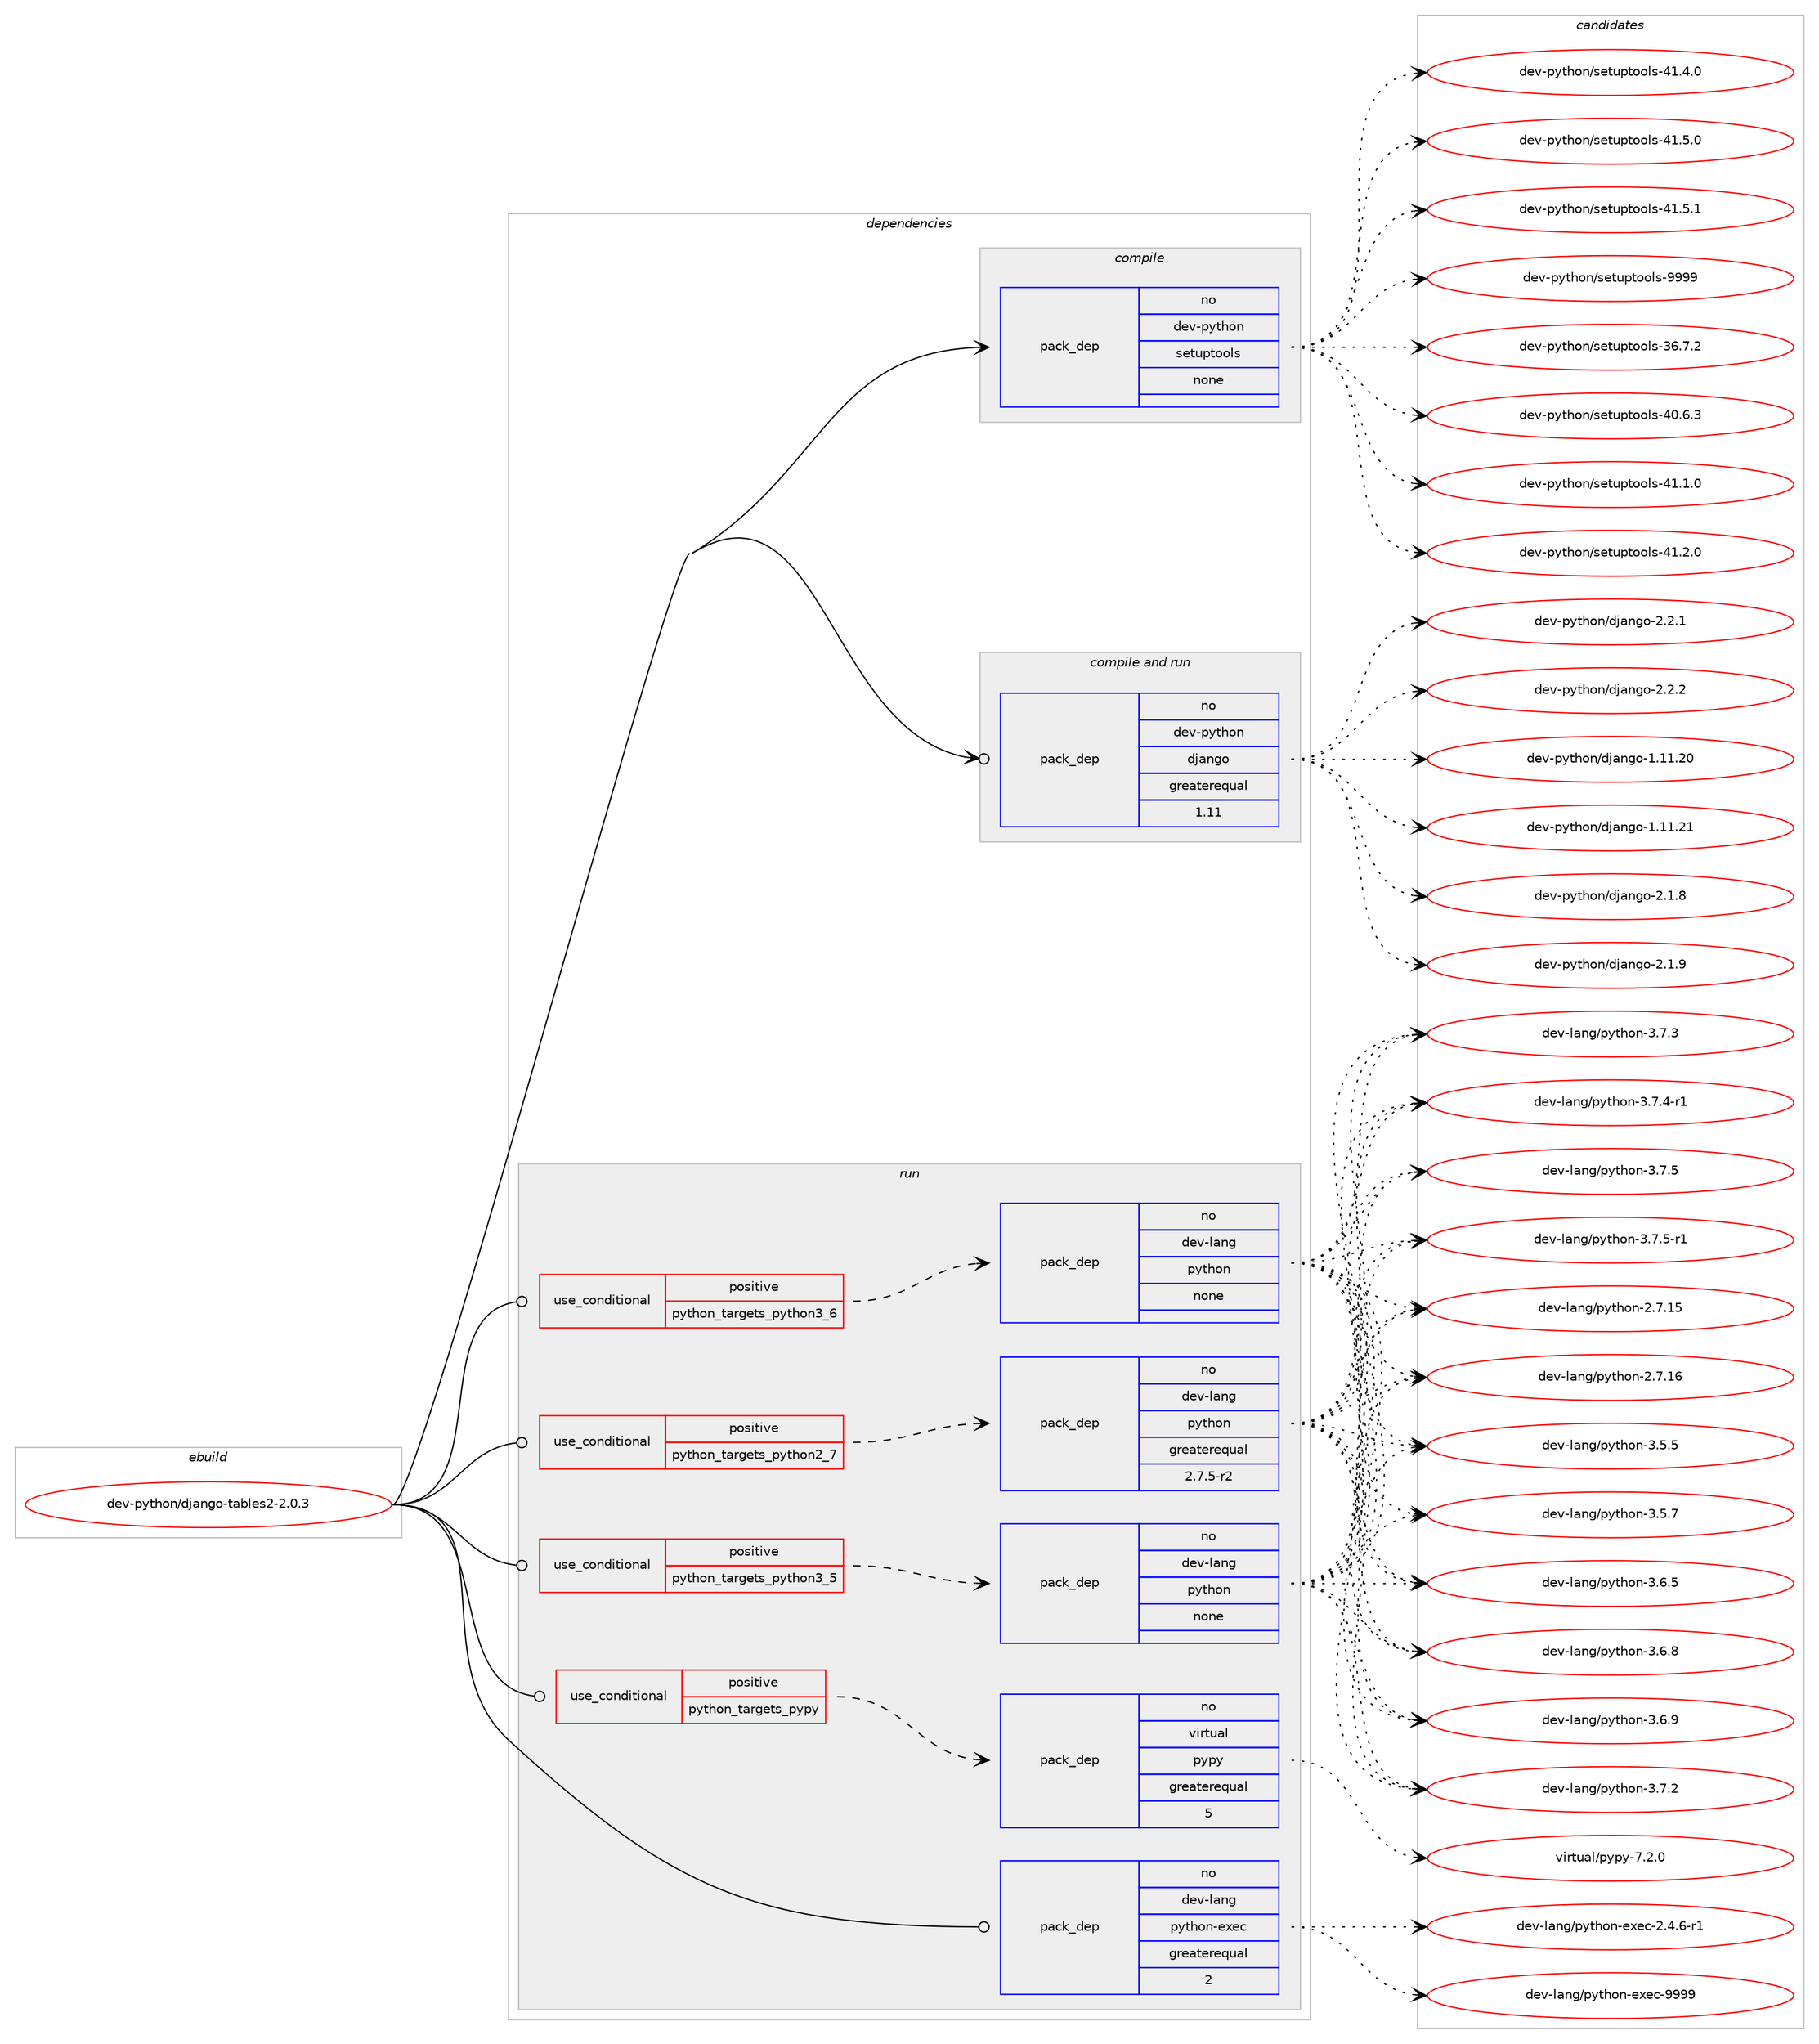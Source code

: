 digraph prolog {

# *************
# Graph options
# *************

newrank=true;
concentrate=true;
compound=true;
graph [rankdir=LR,fontname=Helvetica,fontsize=10,ranksep=1.5];#, ranksep=2.5, nodesep=0.2];
edge  [arrowhead=vee];
node  [fontname=Helvetica,fontsize=10];

# **********
# The ebuild
# **********

subgraph cluster_leftcol {
color=gray;
rank=same;
label=<<i>ebuild</i>>;
id [label="dev-python/django-tables2-2.0.3", color=red, width=4, href="../dev-python/django-tables2-2.0.3.svg"];
}

# ****************
# The dependencies
# ****************

subgraph cluster_midcol {
color=gray;
label=<<i>dependencies</i>>;
subgraph cluster_compile {
fillcolor="#eeeeee";
style=filled;
label=<<i>compile</i>>;
subgraph pack451755 {
dependency602156 [label=<<TABLE BORDER="0" CELLBORDER="1" CELLSPACING="0" CELLPADDING="4" WIDTH="220"><TR><TD ROWSPAN="6" CELLPADDING="30">pack_dep</TD></TR><TR><TD WIDTH="110">no</TD></TR><TR><TD>dev-python</TD></TR><TR><TD>setuptools</TD></TR><TR><TD>none</TD></TR><TR><TD></TD></TR></TABLE>>, shape=none, color=blue];
}
id:e -> dependency602156:w [weight=20,style="solid",arrowhead="vee"];
}
subgraph cluster_compileandrun {
fillcolor="#eeeeee";
style=filled;
label=<<i>compile and run</i>>;
subgraph pack451756 {
dependency602157 [label=<<TABLE BORDER="0" CELLBORDER="1" CELLSPACING="0" CELLPADDING="4" WIDTH="220"><TR><TD ROWSPAN="6" CELLPADDING="30">pack_dep</TD></TR><TR><TD WIDTH="110">no</TD></TR><TR><TD>dev-python</TD></TR><TR><TD>django</TD></TR><TR><TD>greaterequal</TD></TR><TR><TD>1.11</TD></TR></TABLE>>, shape=none, color=blue];
}
id:e -> dependency602157:w [weight=20,style="solid",arrowhead="odotvee"];
}
subgraph cluster_run {
fillcolor="#eeeeee";
style=filled;
label=<<i>run</i>>;
subgraph cond138607 {
dependency602158 [label=<<TABLE BORDER="0" CELLBORDER="1" CELLSPACING="0" CELLPADDING="4"><TR><TD ROWSPAN="3" CELLPADDING="10">use_conditional</TD></TR><TR><TD>positive</TD></TR><TR><TD>python_targets_pypy</TD></TR></TABLE>>, shape=none, color=red];
subgraph pack451757 {
dependency602159 [label=<<TABLE BORDER="0" CELLBORDER="1" CELLSPACING="0" CELLPADDING="4" WIDTH="220"><TR><TD ROWSPAN="6" CELLPADDING="30">pack_dep</TD></TR><TR><TD WIDTH="110">no</TD></TR><TR><TD>virtual</TD></TR><TR><TD>pypy</TD></TR><TR><TD>greaterequal</TD></TR><TR><TD>5</TD></TR></TABLE>>, shape=none, color=blue];
}
dependency602158:e -> dependency602159:w [weight=20,style="dashed",arrowhead="vee"];
}
id:e -> dependency602158:w [weight=20,style="solid",arrowhead="odot"];
subgraph cond138608 {
dependency602160 [label=<<TABLE BORDER="0" CELLBORDER="1" CELLSPACING="0" CELLPADDING="4"><TR><TD ROWSPAN="3" CELLPADDING="10">use_conditional</TD></TR><TR><TD>positive</TD></TR><TR><TD>python_targets_python2_7</TD></TR></TABLE>>, shape=none, color=red];
subgraph pack451758 {
dependency602161 [label=<<TABLE BORDER="0" CELLBORDER="1" CELLSPACING="0" CELLPADDING="4" WIDTH="220"><TR><TD ROWSPAN="6" CELLPADDING="30">pack_dep</TD></TR><TR><TD WIDTH="110">no</TD></TR><TR><TD>dev-lang</TD></TR><TR><TD>python</TD></TR><TR><TD>greaterequal</TD></TR><TR><TD>2.7.5-r2</TD></TR></TABLE>>, shape=none, color=blue];
}
dependency602160:e -> dependency602161:w [weight=20,style="dashed",arrowhead="vee"];
}
id:e -> dependency602160:w [weight=20,style="solid",arrowhead="odot"];
subgraph cond138609 {
dependency602162 [label=<<TABLE BORDER="0" CELLBORDER="1" CELLSPACING="0" CELLPADDING="4"><TR><TD ROWSPAN="3" CELLPADDING="10">use_conditional</TD></TR><TR><TD>positive</TD></TR><TR><TD>python_targets_python3_5</TD></TR></TABLE>>, shape=none, color=red];
subgraph pack451759 {
dependency602163 [label=<<TABLE BORDER="0" CELLBORDER="1" CELLSPACING="0" CELLPADDING="4" WIDTH="220"><TR><TD ROWSPAN="6" CELLPADDING="30">pack_dep</TD></TR><TR><TD WIDTH="110">no</TD></TR><TR><TD>dev-lang</TD></TR><TR><TD>python</TD></TR><TR><TD>none</TD></TR><TR><TD></TD></TR></TABLE>>, shape=none, color=blue];
}
dependency602162:e -> dependency602163:w [weight=20,style="dashed",arrowhead="vee"];
}
id:e -> dependency602162:w [weight=20,style="solid",arrowhead="odot"];
subgraph cond138610 {
dependency602164 [label=<<TABLE BORDER="0" CELLBORDER="1" CELLSPACING="0" CELLPADDING="4"><TR><TD ROWSPAN="3" CELLPADDING="10">use_conditional</TD></TR><TR><TD>positive</TD></TR><TR><TD>python_targets_python3_6</TD></TR></TABLE>>, shape=none, color=red];
subgraph pack451760 {
dependency602165 [label=<<TABLE BORDER="0" CELLBORDER="1" CELLSPACING="0" CELLPADDING="4" WIDTH="220"><TR><TD ROWSPAN="6" CELLPADDING="30">pack_dep</TD></TR><TR><TD WIDTH="110">no</TD></TR><TR><TD>dev-lang</TD></TR><TR><TD>python</TD></TR><TR><TD>none</TD></TR><TR><TD></TD></TR></TABLE>>, shape=none, color=blue];
}
dependency602164:e -> dependency602165:w [weight=20,style="dashed",arrowhead="vee"];
}
id:e -> dependency602164:w [weight=20,style="solid",arrowhead="odot"];
subgraph pack451761 {
dependency602166 [label=<<TABLE BORDER="0" CELLBORDER="1" CELLSPACING="0" CELLPADDING="4" WIDTH="220"><TR><TD ROWSPAN="6" CELLPADDING="30">pack_dep</TD></TR><TR><TD WIDTH="110">no</TD></TR><TR><TD>dev-lang</TD></TR><TR><TD>python-exec</TD></TR><TR><TD>greaterequal</TD></TR><TR><TD>2</TD></TR></TABLE>>, shape=none, color=blue];
}
id:e -> dependency602166:w [weight=20,style="solid",arrowhead="odot"];
}
}

# **************
# The candidates
# **************

subgraph cluster_choices {
rank=same;
color=gray;
label=<<i>candidates</i>>;

subgraph choice451755 {
color=black;
nodesep=1;
choice100101118451121211161041111104711510111611711211611111110811545515446554650 [label="dev-python/setuptools-36.7.2", color=red, width=4,href="../dev-python/setuptools-36.7.2.svg"];
choice100101118451121211161041111104711510111611711211611111110811545524846544651 [label="dev-python/setuptools-40.6.3", color=red, width=4,href="../dev-python/setuptools-40.6.3.svg"];
choice100101118451121211161041111104711510111611711211611111110811545524946494648 [label="dev-python/setuptools-41.1.0", color=red, width=4,href="../dev-python/setuptools-41.1.0.svg"];
choice100101118451121211161041111104711510111611711211611111110811545524946504648 [label="dev-python/setuptools-41.2.0", color=red, width=4,href="../dev-python/setuptools-41.2.0.svg"];
choice100101118451121211161041111104711510111611711211611111110811545524946524648 [label="dev-python/setuptools-41.4.0", color=red, width=4,href="../dev-python/setuptools-41.4.0.svg"];
choice100101118451121211161041111104711510111611711211611111110811545524946534648 [label="dev-python/setuptools-41.5.0", color=red, width=4,href="../dev-python/setuptools-41.5.0.svg"];
choice100101118451121211161041111104711510111611711211611111110811545524946534649 [label="dev-python/setuptools-41.5.1", color=red, width=4,href="../dev-python/setuptools-41.5.1.svg"];
choice10010111845112121116104111110471151011161171121161111111081154557575757 [label="dev-python/setuptools-9999", color=red, width=4,href="../dev-python/setuptools-9999.svg"];
dependency602156:e -> choice100101118451121211161041111104711510111611711211611111110811545515446554650:w [style=dotted,weight="100"];
dependency602156:e -> choice100101118451121211161041111104711510111611711211611111110811545524846544651:w [style=dotted,weight="100"];
dependency602156:e -> choice100101118451121211161041111104711510111611711211611111110811545524946494648:w [style=dotted,weight="100"];
dependency602156:e -> choice100101118451121211161041111104711510111611711211611111110811545524946504648:w [style=dotted,weight="100"];
dependency602156:e -> choice100101118451121211161041111104711510111611711211611111110811545524946524648:w [style=dotted,weight="100"];
dependency602156:e -> choice100101118451121211161041111104711510111611711211611111110811545524946534648:w [style=dotted,weight="100"];
dependency602156:e -> choice100101118451121211161041111104711510111611711211611111110811545524946534649:w [style=dotted,weight="100"];
dependency602156:e -> choice10010111845112121116104111110471151011161171121161111111081154557575757:w [style=dotted,weight="100"];
}
subgraph choice451756 {
color=black;
nodesep=1;
choice1001011184511212111610411111047100106971101031114549464949465048 [label="dev-python/django-1.11.20", color=red, width=4,href="../dev-python/django-1.11.20.svg"];
choice1001011184511212111610411111047100106971101031114549464949465049 [label="dev-python/django-1.11.21", color=red, width=4,href="../dev-python/django-1.11.21.svg"];
choice100101118451121211161041111104710010697110103111455046494656 [label="dev-python/django-2.1.8", color=red, width=4,href="../dev-python/django-2.1.8.svg"];
choice100101118451121211161041111104710010697110103111455046494657 [label="dev-python/django-2.1.9", color=red, width=4,href="../dev-python/django-2.1.9.svg"];
choice100101118451121211161041111104710010697110103111455046504649 [label="dev-python/django-2.2.1", color=red, width=4,href="../dev-python/django-2.2.1.svg"];
choice100101118451121211161041111104710010697110103111455046504650 [label="dev-python/django-2.2.2", color=red, width=4,href="../dev-python/django-2.2.2.svg"];
dependency602157:e -> choice1001011184511212111610411111047100106971101031114549464949465048:w [style=dotted,weight="100"];
dependency602157:e -> choice1001011184511212111610411111047100106971101031114549464949465049:w [style=dotted,weight="100"];
dependency602157:e -> choice100101118451121211161041111104710010697110103111455046494656:w [style=dotted,weight="100"];
dependency602157:e -> choice100101118451121211161041111104710010697110103111455046494657:w [style=dotted,weight="100"];
dependency602157:e -> choice100101118451121211161041111104710010697110103111455046504649:w [style=dotted,weight="100"];
dependency602157:e -> choice100101118451121211161041111104710010697110103111455046504650:w [style=dotted,weight="100"];
}
subgraph choice451757 {
color=black;
nodesep=1;
choice1181051141161179710847112121112121455546504648 [label="virtual/pypy-7.2.0", color=red, width=4,href="../virtual/pypy-7.2.0.svg"];
dependency602159:e -> choice1181051141161179710847112121112121455546504648:w [style=dotted,weight="100"];
}
subgraph choice451758 {
color=black;
nodesep=1;
choice10010111845108971101034711212111610411111045504655464953 [label="dev-lang/python-2.7.15", color=red, width=4,href="../dev-lang/python-2.7.15.svg"];
choice10010111845108971101034711212111610411111045504655464954 [label="dev-lang/python-2.7.16", color=red, width=4,href="../dev-lang/python-2.7.16.svg"];
choice100101118451089711010347112121116104111110455146534653 [label="dev-lang/python-3.5.5", color=red, width=4,href="../dev-lang/python-3.5.5.svg"];
choice100101118451089711010347112121116104111110455146534655 [label="dev-lang/python-3.5.7", color=red, width=4,href="../dev-lang/python-3.5.7.svg"];
choice100101118451089711010347112121116104111110455146544653 [label="dev-lang/python-3.6.5", color=red, width=4,href="../dev-lang/python-3.6.5.svg"];
choice100101118451089711010347112121116104111110455146544656 [label="dev-lang/python-3.6.8", color=red, width=4,href="../dev-lang/python-3.6.8.svg"];
choice100101118451089711010347112121116104111110455146544657 [label="dev-lang/python-3.6.9", color=red, width=4,href="../dev-lang/python-3.6.9.svg"];
choice100101118451089711010347112121116104111110455146554650 [label="dev-lang/python-3.7.2", color=red, width=4,href="../dev-lang/python-3.7.2.svg"];
choice100101118451089711010347112121116104111110455146554651 [label="dev-lang/python-3.7.3", color=red, width=4,href="../dev-lang/python-3.7.3.svg"];
choice1001011184510897110103471121211161041111104551465546524511449 [label="dev-lang/python-3.7.4-r1", color=red, width=4,href="../dev-lang/python-3.7.4-r1.svg"];
choice100101118451089711010347112121116104111110455146554653 [label="dev-lang/python-3.7.5", color=red, width=4,href="../dev-lang/python-3.7.5.svg"];
choice1001011184510897110103471121211161041111104551465546534511449 [label="dev-lang/python-3.7.5-r1", color=red, width=4,href="../dev-lang/python-3.7.5-r1.svg"];
dependency602161:e -> choice10010111845108971101034711212111610411111045504655464953:w [style=dotted,weight="100"];
dependency602161:e -> choice10010111845108971101034711212111610411111045504655464954:w [style=dotted,weight="100"];
dependency602161:e -> choice100101118451089711010347112121116104111110455146534653:w [style=dotted,weight="100"];
dependency602161:e -> choice100101118451089711010347112121116104111110455146534655:w [style=dotted,weight="100"];
dependency602161:e -> choice100101118451089711010347112121116104111110455146544653:w [style=dotted,weight="100"];
dependency602161:e -> choice100101118451089711010347112121116104111110455146544656:w [style=dotted,weight="100"];
dependency602161:e -> choice100101118451089711010347112121116104111110455146544657:w [style=dotted,weight="100"];
dependency602161:e -> choice100101118451089711010347112121116104111110455146554650:w [style=dotted,weight="100"];
dependency602161:e -> choice100101118451089711010347112121116104111110455146554651:w [style=dotted,weight="100"];
dependency602161:e -> choice1001011184510897110103471121211161041111104551465546524511449:w [style=dotted,weight="100"];
dependency602161:e -> choice100101118451089711010347112121116104111110455146554653:w [style=dotted,weight="100"];
dependency602161:e -> choice1001011184510897110103471121211161041111104551465546534511449:w [style=dotted,weight="100"];
}
subgraph choice451759 {
color=black;
nodesep=1;
choice10010111845108971101034711212111610411111045504655464953 [label="dev-lang/python-2.7.15", color=red, width=4,href="../dev-lang/python-2.7.15.svg"];
choice10010111845108971101034711212111610411111045504655464954 [label="dev-lang/python-2.7.16", color=red, width=4,href="../dev-lang/python-2.7.16.svg"];
choice100101118451089711010347112121116104111110455146534653 [label="dev-lang/python-3.5.5", color=red, width=4,href="../dev-lang/python-3.5.5.svg"];
choice100101118451089711010347112121116104111110455146534655 [label="dev-lang/python-3.5.7", color=red, width=4,href="../dev-lang/python-3.5.7.svg"];
choice100101118451089711010347112121116104111110455146544653 [label="dev-lang/python-3.6.5", color=red, width=4,href="../dev-lang/python-3.6.5.svg"];
choice100101118451089711010347112121116104111110455146544656 [label="dev-lang/python-3.6.8", color=red, width=4,href="../dev-lang/python-3.6.8.svg"];
choice100101118451089711010347112121116104111110455146544657 [label="dev-lang/python-3.6.9", color=red, width=4,href="../dev-lang/python-3.6.9.svg"];
choice100101118451089711010347112121116104111110455146554650 [label="dev-lang/python-3.7.2", color=red, width=4,href="../dev-lang/python-3.7.2.svg"];
choice100101118451089711010347112121116104111110455146554651 [label="dev-lang/python-3.7.3", color=red, width=4,href="../dev-lang/python-3.7.3.svg"];
choice1001011184510897110103471121211161041111104551465546524511449 [label="dev-lang/python-3.7.4-r1", color=red, width=4,href="../dev-lang/python-3.7.4-r1.svg"];
choice100101118451089711010347112121116104111110455146554653 [label="dev-lang/python-3.7.5", color=red, width=4,href="../dev-lang/python-3.7.5.svg"];
choice1001011184510897110103471121211161041111104551465546534511449 [label="dev-lang/python-3.7.5-r1", color=red, width=4,href="../dev-lang/python-3.7.5-r1.svg"];
dependency602163:e -> choice10010111845108971101034711212111610411111045504655464953:w [style=dotted,weight="100"];
dependency602163:e -> choice10010111845108971101034711212111610411111045504655464954:w [style=dotted,weight="100"];
dependency602163:e -> choice100101118451089711010347112121116104111110455146534653:w [style=dotted,weight="100"];
dependency602163:e -> choice100101118451089711010347112121116104111110455146534655:w [style=dotted,weight="100"];
dependency602163:e -> choice100101118451089711010347112121116104111110455146544653:w [style=dotted,weight="100"];
dependency602163:e -> choice100101118451089711010347112121116104111110455146544656:w [style=dotted,weight="100"];
dependency602163:e -> choice100101118451089711010347112121116104111110455146544657:w [style=dotted,weight="100"];
dependency602163:e -> choice100101118451089711010347112121116104111110455146554650:w [style=dotted,weight="100"];
dependency602163:e -> choice100101118451089711010347112121116104111110455146554651:w [style=dotted,weight="100"];
dependency602163:e -> choice1001011184510897110103471121211161041111104551465546524511449:w [style=dotted,weight="100"];
dependency602163:e -> choice100101118451089711010347112121116104111110455146554653:w [style=dotted,weight="100"];
dependency602163:e -> choice1001011184510897110103471121211161041111104551465546534511449:w [style=dotted,weight="100"];
}
subgraph choice451760 {
color=black;
nodesep=1;
choice10010111845108971101034711212111610411111045504655464953 [label="dev-lang/python-2.7.15", color=red, width=4,href="../dev-lang/python-2.7.15.svg"];
choice10010111845108971101034711212111610411111045504655464954 [label="dev-lang/python-2.7.16", color=red, width=4,href="../dev-lang/python-2.7.16.svg"];
choice100101118451089711010347112121116104111110455146534653 [label="dev-lang/python-3.5.5", color=red, width=4,href="../dev-lang/python-3.5.5.svg"];
choice100101118451089711010347112121116104111110455146534655 [label="dev-lang/python-3.5.7", color=red, width=4,href="../dev-lang/python-3.5.7.svg"];
choice100101118451089711010347112121116104111110455146544653 [label="dev-lang/python-3.6.5", color=red, width=4,href="../dev-lang/python-3.6.5.svg"];
choice100101118451089711010347112121116104111110455146544656 [label="dev-lang/python-3.6.8", color=red, width=4,href="../dev-lang/python-3.6.8.svg"];
choice100101118451089711010347112121116104111110455146544657 [label="dev-lang/python-3.6.9", color=red, width=4,href="../dev-lang/python-3.6.9.svg"];
choice100101118451089711010347112121116104111110455146554650 [label="dev-lang/python-3.7.2", color=red, width=4,href="../dev-lang/python-3.7.2.svg"];
choice100101118451089711010347112121116104111110455146554651 [label="dev-lang/python-3.7.3", color=red, width=4,href="../dev-lang/python-3.7.3.svg"];
choice1001011184510897110103471121211161041111104551465546524511449 [label="dev-lang/python-3.7.4-r1", color=red, width=4,href="../dev-lang/python-3.7.4-r1.svg"];
choice100101118451089711010347112121116104111110455146554653 [label="dev-lang/python-3.7.5", color=red, width=4,href="../dev-lang/python-3.7.5.svg"];
choice1001011184510897110103471121211161041111104551465546534511449 [label="dev-lang/python-3.7.5-r1", color=red, width=4,href="../dev-lang/python-3.7.5-r1.svg"];
dependency602165:e -> choice10010111845108971101034711212111610411111045504655464953:w [style=dotted,weight="100"];
dependency602165:e -> choice10010111845108971101034711212111610411111045504655464954:w [style=dotted,weight="100"];
dependency602165:e -> choice100101118451089711010347112121116104111110455146534653:w [style=dotted,weight="100"];
dependency602165:e -> choice100101118451089711010347112121116104111110455146534655:w [style=dotted,weight="100"];
dependency602165:e -> choice100101118451089711010347112121116104111110455146544653:w [style=dotted,weight="100"];
dependency602165:e -> choice100101118451089711010347112121116104111110455146544656:w [style=dotted,weight="100"];
dependency602165:e -> choice100101118451089711010347112121116104111110455146544657:w [style=dotted,weight="100"];
dependency602165:e -> choice100101118451089711010347112121116104111110455146554650:w [style=dotted,weight="100"];
dependency602165:e -> choice100101118451089711010347112121116104111110455146554651:w [style=dotted,weight="100"];
dependency602165:e -> choice1001011184510897110103471121211161041111104551465546524511449:w [style=dotted,weight="100"];
dependency602165:e -> choice100101118451089711010347112121116104111110455146554653:w [style=dotted,weight="100"];
dependency602165:e -> choice1001011184510897110103471121211161041111104551465546534511449:w [style=dotted,weight="100"];
}
subgraph choice451761 {
color=black;
nodesep=1;
choice10010111845108971101034711212111610411111045101120101994550465246544511449 [label="dev-lang/python-exec-2.4.6-r1", color=red, width=4,href="../dev-lang/python-exec-2.4.6-r1.svg"];
choice10010111845108971101034711212111610411111045101120101994557575757 [label="dev-lang/python-exec-9999", color=red, width=4,href="../dev-lang/python-exec-9999.svg"];
dependency602166:e -> choice10010111845108971101034711212111610411111045101120101994550465246544511449:w [style=dotted,weight="100"];
dependency602166:e -> choice10010111845108971101034711212111610411111045101120101994557575757:w [style=dotted,weight="100"];
}
}

}
